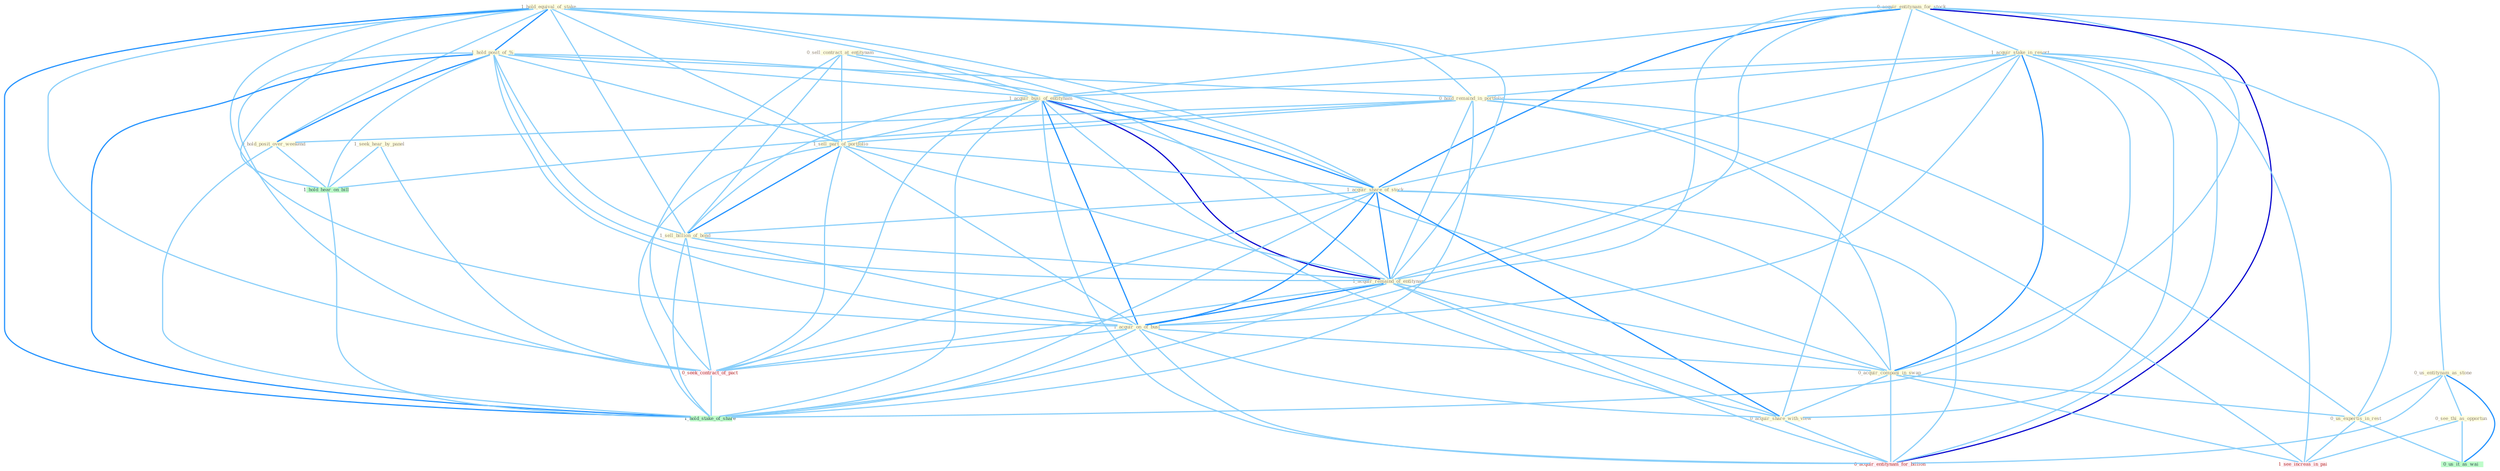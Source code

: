 Graph G{ 
    node
    [shape=polygon,style=filled,width=.5,height=.06,color="#BDFCC9",fixedsize=true,fontsize=4,
    fontcolor="#2f4f4f"];
    {node
    [color="#ffffe0", fontcolor="#8b7d6b"] "0_acquir_entitynam_for_stock " "0_sell_contract_at_entitynam " "1_acquir_stake_in_resort " "1_hold_equival_of_stake " "1_hold_posit_of_% " "0_us_entitynam_as_stone " "0_hold_remaind_in_portfolio " "1_seek_hear_by_panel " "0_hold_posit_over_weekend " "1_acquir_busi_of_entitynam " "1_sell_part_of_portfolio " "1_acquir_share_of_stock " "1_sell_billion_of_bond " "1_acquir_remaind_of_entitynam " "0_see_thi_as_opportun " "1_acquir_on_of_busi " "0_acquir_compani_in_swap " "0_us_expertis_in_rest " "0_acquir_share_with_view "}
{node [color="#fff0f5", fontcolor="#b22222"] "0_seek_contract_of_pact " "0_acquir_entitynam_for_billion " "1_see_increas_in_pai "}
edge [color="#B0E2FF"];

	"0_acquir_entitynam_for_stock " -- "1_acquir_stake_in_resort " [w="1", color="#87cefa" ];
	"0_acquir_entitynam_for_stock " -- "0_us_entitynam_as_stone " [w="1", color="#87cefa" ];
	"0_acquir_entitynam_for_stock " -- "1_acquir_busi_of_entitynam " [w="1", color="#87cefa" ];
	"0_acquir_entitynam_for_stock " -- "1_acquir_share_of_stock " [w="2", color="#1e90ff" , len=0.8];
	"0_acquir_entitynam_for_stock " -- "1_acquir_remaind_of_entitynam " [w="1", color="#87cefa" ];
	"0_acquir_entitynam_for_stock " -- "1_acquir_on_of_busi " [w="1", color="#87cefa" ];
	"0_acquir_entitynam_for_stock " -- "0_acquir_compani_in_swap " [w="1", color="#87cefa" ];
	"0_acquir_entitynam_for_stock " -- "0_acquir_share_with_view " [w="1", color="#87cefa" ];
	"0_acquir_entitynam_for_stock " -- "0_acquir_entitynam_for_billion " [w="3", color="#0000cd" , len=0.6];
	"0_sell_contract_at_entitynam " -- "1_acquir_busi_of_entitynam " [w="1", color="#87cefa" ];
	"0_sell_contract_at_entitynam " -- "1_sell_part_of_portfolio " [w="1", color="#87cefa" ];
	"0_sell_contract_at_entitynam " -- "1_sell_billion_of_bond " [w="1", color="#87cefa" ];
	"0_sell_contract_at_entitynam " -- "1_acquir_remaind_of_entitynam " [w="1", color="#87cefa" ];
	"0_sell_contract_at_entitynam " -- "0_seek_contract_of_pact " [w="1", color="#87cefa" ];
	"1_acquir_stake_in_resort " -- "0_hold_remaind_in_portfolio " [w="1", color="#87cefa" ];
	"1_acquir_stake_in_resort " -- "1_acquir_busi_of_entitynam " [w="1", color="#87cefa" ];
	"1_acquir_stake_in_resort " -- "1_acquir_share_of_stock " [w="1", color="#87cefa" ];
	"1_acquir_stake_in_resort " -- "1_acquir_remaind_of_entitynam " [w="1", color="#87cefa" ];
	"1_acquir_stake_in_resort " -- "1_acquir_on_of_busi " [w="1", color="#87cefa" ];
	"1_acquir_stake_in_resort " -- "0_acquir_compani_in_swap " [w="2", color="#1e90ff" , len=0.8];
	"1_acquir_stake_in_resort " -- "0_us_expertis_in_rest " [w="1", color="#87cefa" ];
	"1_acquir_stake_in_resort " -- "0_acquir_share_with_view " [w="1", color="#87cefa" ];
	"1_acquir_stake_in_resort " -- "0_acquir_entitynam_for_billion " [w="1", color="#87cefa" ];
	"1_acquir_stake_in_resort " -- "1_see_increas_in_pai " [w="1", color="#87cefa" ];
	"1_acquir_stake_in_resort " -- "1_hold_stake_of_share " [w="1", color="#87cefa" ];
	"1_hold_equival_of_stake " -- "1_hold_posit_of_% " [w="2", color="#1e90ff" , len=0.8];
	"1_hold_equival_of_stake " -- "0_hold_remaind_in_portfolio " [w="1", color="#87cefa" ];
	"1_hold_equival_of_stake " -- "0_hold_posit_over_weekend " [w="1", color="#87cefa" ];
	"1_hold_equival_of_stake " -- "1_acquir_busi_of_entitynam " [w="1", color="#87cefa" ];
	"1_hold_equival_of_stake " -- "1_sell_part_of_portfolio " [w="1", color="#87cefa" ];
	"1_hold_equival_of_stake " -- "1_acquir_share_of_stock " [w="1", color="#87cefa" ];
	"1_hold_equival_of_stake " -- "1_sell_billion_of_bond " [w="1", color="#87cefa" ];
	"1_hold_equival_of_stake " -- "1_acquir_remaind_of_entitynam " [w="1", color="#87cefa" ];
	"1_hold_equival_of_stake " -- "1_acquir_on_of_busi " [w="1", color="#87cefa" ];
	"1_hold_equival_of_stake " -- "0_seek_contract_of_pact " [w="1", color="#87cefa" ];
	"1_hold_equival_of_stake " -- "1_hold_hear_on_bill " [w="1", color="#87cefa" ];
	"1_hold_equival_of_stake " -- "1_hold_stake_of_share " [w="2", color="#1e90ff" , len=0.8];
	"1_hold_posit_of_% " -- "0_hold_remaind_in_portfolio " [w="1", color="#87cefa" ];
	"1_hold_posit_of_% " -- "0_hold_posit_over_weekend " [w="2", color="#1e90ff" , len=0.8];
	"1_hold_posit_of_% " -- "1_acquir_busi_of_entitynam " [w="1", color="#87cefa" ];
	"1_hold_posit_of_% " -- "1_sell_part_of_portfolio " [w="1", color="#87cefa" ];
	"1_hold_posit_of_% " -- "1_acquir_share_of_stock " [w="1", color="#87cefa" ];
	"1_hold_posit_of_% " -- "1_sell_billion_of_bond " [w="1", color="#87cefa" ];
	"1_hold_posit_of_% " -- "1_acquir_remaind_of_entitynam " [w="1", color="#87cefa" ];
	"1_hold_posit_of_% " -- "1_acquir_on_of_busi " [w="1", color="#87cefa" ];
	"1_hold_posit_of_% " -- "0_seek_contract_of_pact " [w="1", color="#87cefa" ];
	"1_hold_posit_of_% " -- "1_hold_hear_on_bill " [w="1", color="#87cefa" ];
	"1_hold_posit_of_% " -- "1_hold_stake_of_share " [w="2", color="#1e90ff" , len=0.8];
	"0_us_entitynam_as_stone " -- "0_see_thi_as_opportun " [w="1", color="#87cefa" ];
	"0_us_entitynam_as_stone " -- "0_us_expertis_in_rest " [w="1", color="#87cefa" ];
	"0_us_entitynam_as_stone " -- "0_us_it_as_wai " [w="2", color="#1e90ff" , len=0.8];
	"0_us_entitynam_as_stone " -- "0_acquir_entitynam_for_billion " [w="1", color="#87cefa" ];
	"0_hold_remaind_in_portfolio " -- "0_hold_posit_over_weekend " [w="1", color="#87cefa" ];
	"0_hold_remaind_in_portfolio " -- "1_sell_part_of_portfolio " [w="1", color="#87cefa" ];
	"0_hold_remaind_in_portfolio " -- "1_acquir_remaind_of_entitynam " [w="1", color="#87cefa" ];
	"0_hold_remaind_in_portfolio " -- "0_acquir_compani_in_swap " [w="1", color="#87cefa" ];
	"0_hold_remaind_in_portfolio " -- "0_us_expertis_in_rest " [w="1", color="#87cefa" ];
	"0_hold_remaind_in_portfolio " -- "1_see_increas_in_pai " [w="1", color="#87cefa" ];
	"0_hold_remaind_in_portfolio " -- "1_hold_hear_on_bill " [w="1", color="#87cefa" ];
	"0_hold_remaind_in_portfolio " -- "1_hold_stake_of_share " [w="1", color="#87cefa" ];
	"1_seek_hear_by_panel " -- "0_seek_contract_of_pact " [w="1", color="#87cefa" ];
	"1_seek_hear_by_panel " -- "1_hold_hear_on_bill " [w="1", color="#87cefa" ];
	"0_hold_posit_over_weekend " -- "1_hold_hear_on_bill " [w="1", color="#87cefa" ];
	"0_hold_posit_over_weekend " -- "1_hold_stake_of_share " [w="1", color="#87cefa" ];
	"1_acquir_busi_of_entitynam " -- "1_sell_part_of_portfolio " [w="1", color="#87cefa" ];
	"1_acquir_busi_of_entitynam " -- "1_acquir_share_of_stock " [w="2", color="#1e90ff" , len=0.8];
	"1_acquir_busi_of_entitynam " -- "1_sell_billion_of_bond " [w="1", color="#87cefa" ];
	"1_acquir_busi_of_entitynam " -- "1_acquir_remaind_of_entitynam " [w="3", color="#0000cd" , len=0.6];
	"1_acquir_busi_of_entitynam " -- "1_acquir_on_of_busi " [w="2", color="#1e90ff" , len=0.8];
	"1_acquir_busi_of_entitynam " -- "0_acquir_compani_in_swap " [w="1", color="#87cefa" ];
	"1_acquir_busi_of_entitynam " -- "0_acquir_share_with_view " [w="1", color="#87cefa" ];
	"1_acquir_busi_of_entitynam " -- "0_seek_contract_of_pact " [w="1", color="#87cefa" ];
	"1_acquir_busi_of_entitynam " -- "0_acquir_entitynam_for_billion " [w="1", color="#87cefa" ];
	"1_acquir_busi_of_entitynam " -- "1_hold_stake_of_share " [w="1", color="#87cefa" ];
	"1_sell_part_of_portfolio " -- "1_acquir_share_of_stock " [w="1", color="#87cefa" ];
	"1_sell_part_of_portfolio " -- "1_sell_billion_of_bond " [w="2", color="#1e90ff" , len=0.8];
	"1_sell_part_of_portfolio " -- "1_acquir_remaind_of_entitynam " [w="1", color="#87cefa" ];
	"1_sell_part_of_portfolio " -- "1_acquir_on_of_busi " [w="1", color="#87cefa" ];
	"1_sell_part_of_portfolio " -- "0_seek_contract_of_pact " [w="1", color="#87cefa" ];
	"1_sell_part_of_portfolio " -- "1_hold_stake_of_share " [w="1", color="#87cefa" ];
	"1_acquir_share_of_stock " -- "1_sell_billion_of_bond " [w="1", color="#87cefa" ];
	"1_acquir_share_of_stock " -- "1_acquir_remaind_of_entitynam " [w="2", color="#1e90ff" , len=0.8];
	"1_acquir_share_of_stock " -- "1_acquir_on_of_busi " [w="2", color="#1e90ff" , len=0.8];
	"1_acquir_share_of_stock " -- "0_acquir_compani_in_swap " [w="1", color="#87cefa" ];
	"1_acquir_share_of_stock " -- "0_acquir_share_with_view " [w="2", color="#1e90ff" , len=0.8];
	"1_acquir_share_of_stock " -- "0_seek_contract_of_pact " [w="1", color="#87cefa" ];
	"1_acquir_share_of_stock " -- "0_acquir_entitynam_for_billion " [w="1", color="#87cefa" ];
	"1_acquir_share_of_stock " -- "1_hold_stake_of_share " [w="1", color="#87cefa" ];
	"1_sell_billion_of_bond " -- "1_acquir_remaind_of_entitynam " [w="1", color="#87cefa" ];
	"1_sell_billion_of_bond " -- "1_acquir_on_of_busi " [w="1", color="#87cefa" ];
	"1_sell_billion_of_bond " -- "0_seek_contract_of_pact " [w="1", color="#87cefa" ];
	"1_sell_billion_of_bond " -- "1_hold_stake_of_share " [w="1", color="#87cefa" ];
	"1_acquir_remaind_of_entitynam " -- "1_acquir_on_of_busi " [w="2", color="#1e90ff" , len=0.8];
	"1_acquir_remaind_of_entitynam " -- "0_acquir_compani_in_swap " [w="1", color="#87cefa" ];
	"1_acquir_remaind_of_entitynam " -- "0_acquir_share_with_view " [w="1", color="#87cefa" ];
	"1_acquir_remaind_of_entitynam " -- "0_seek_contract_of_pact " [w="1", color="#87cefa" ];
	"1_acquir_remaind_of_entitynam " -- "0_acquir_entitynam_for_billion " [w="1", color="#87cefa" ];
	"1_acquir_remaind_of_entitynam " -- "1_hold_stake_of_share " [w="1", color="#87cefa" ];
	"0_see_thi_as_opportun " -- "0_us_it_as_wai " [w="1", color="#87cefa" ];
	"0_see_thi_as_opportun " -- "1_see_increas_in_pai " [w="1", color="#87cefa" ];
	"1_acquir_on_of_busi " -- "0_acquir_compani_in_swap " [w="1", color="#87cefa" ];
	"1_acquir_on_of_busi " -- "0_acquir_share_with_view " [w="1", color="#87cefa" ];
	"1_acquir_on_of_busi " -- "0_seek_contract_of_pact " [w="1", color="#87cefa" ];
	"1_acquir_on_of_busi " -- "0_acquir_entitynam_for_billion " [w="1", color="#87cefa" ];
	"1_acquir_on_of_busi " -- "1_hold_stake_of_share " [w="1", color="#87cefa" ];
	"0_acquir_compani_in_swap " -- "0_us_expertis_in_rest " [w="1", color="#87cefa" ];
	"0_acquir_compani_in_swap " -- "0_acquir_share_with_view " [w="1", color="#87cefa" ];
	"0_acquir_compani_in_swap " -- "0_acquir_entitynam_for_billion " [w="1", color="#87cefa" ];
	"0_acquir_compani_in_swap " -- "1_see_increas_in_pai " [w="1", color="#87cefa" ];
	"0_us_expertis_in_rest " -- "0_us_it_as_wai " [w="1", color="#87cefa" ];
	"0_us_expertis_in_rest " -- "1_see_increas_in_pai " [w="1", color="#87cefa" ];
	"0_acquir_share_with_view " -- "0_acquir_entitynam_for_billion " [w="1", color="#87cefa" ];
	"0_seek_contract_of_pact " -- "1_hold_stake_of_share " [w="1", color="#87cefa" ];
	"1_hold_hear_on_bill " -- "1_hold_stake_of_share " [w="1", color="#87cefa" ];
}